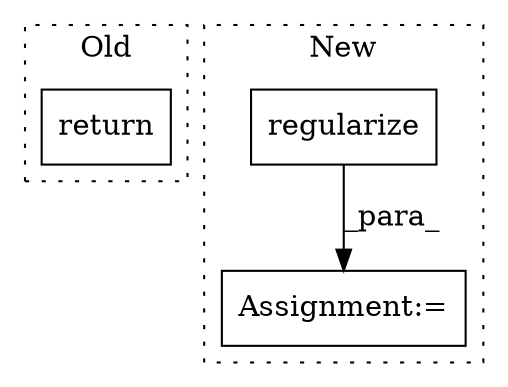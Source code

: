 digraph G {
subgraph cluster0 {
1 [label="return" a="41" s="2553" l="7" shape="box"];
label = "Old";
style="dotted";
}
subgraph cluster1 {
2 [label="regularize" a="32" s="2317,2335" l="11,1" shape="box"];
3 [label="Assignment:=" a="7" s="2294" l="12" shape="box"];
label = "New";
style="dotted";
}
2 -> 3 [label="_para_"];
}